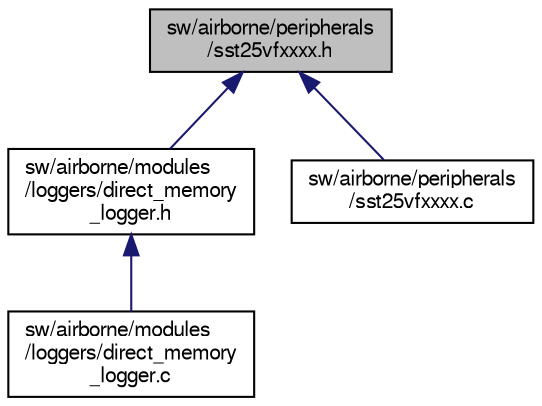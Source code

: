 digraph "sw/airborne/peripherals/sst25vfxxxx.h"
{
  edge [fontname="FreeSans",fontsize="10",labelfontname="FreeSans",labelfontsize="10"];
  node [fontname="FreeSans",fontsize="10",shape=record];
  Node1 [label="sw/airborne/peripherals\l/sst25vfxxxx.h",height=0.2,width=0.4,color="black", fillcolor="grey75", style="filled", fontcolor="black"];
  Node1 -> Node2 [dir="back",color="midnightblue",fontsize="10",style="solid",fontname="FreeSans"];
  Node2 [label="sw/airborne/modules\l/loggers/direct_memory\l_logger.h",height=0.2,width=0.4,color="black", fillcolor="white", style="filled",URL="$direct__memory__logger_8h.html",tooltip="Write logs directly to flash memory chips. "];
  Node2 -> Node3 [dir="back",color="midnightblue",fontsize="10",style="solid",fontname="FreeSans"];
  Node3 [label="sw/airborne/modules\l/loggers/direct_memory\l_logger.c",height=0.2,width=0.4,color="black", fillcolor="white", style="filled",URL="$direct__memory__logger_8c.html",tooltip="Write logs directly to flash memory chips. "];
  Node1 -> Node4 [dir="back",color="midnightblue",fontsize="10",style="solid",fontname="FreeSans"];
  Node4 [label="sw/airborne/peripherals\l/sst25vfxxxx.c",height=0.2,width=0.4,color="black", fillcolor="white", style="filled",URL="$sst25vfxxxx_8c.html",tooltip="Driver for the SST25Vxxxx flash chips. "];
}
